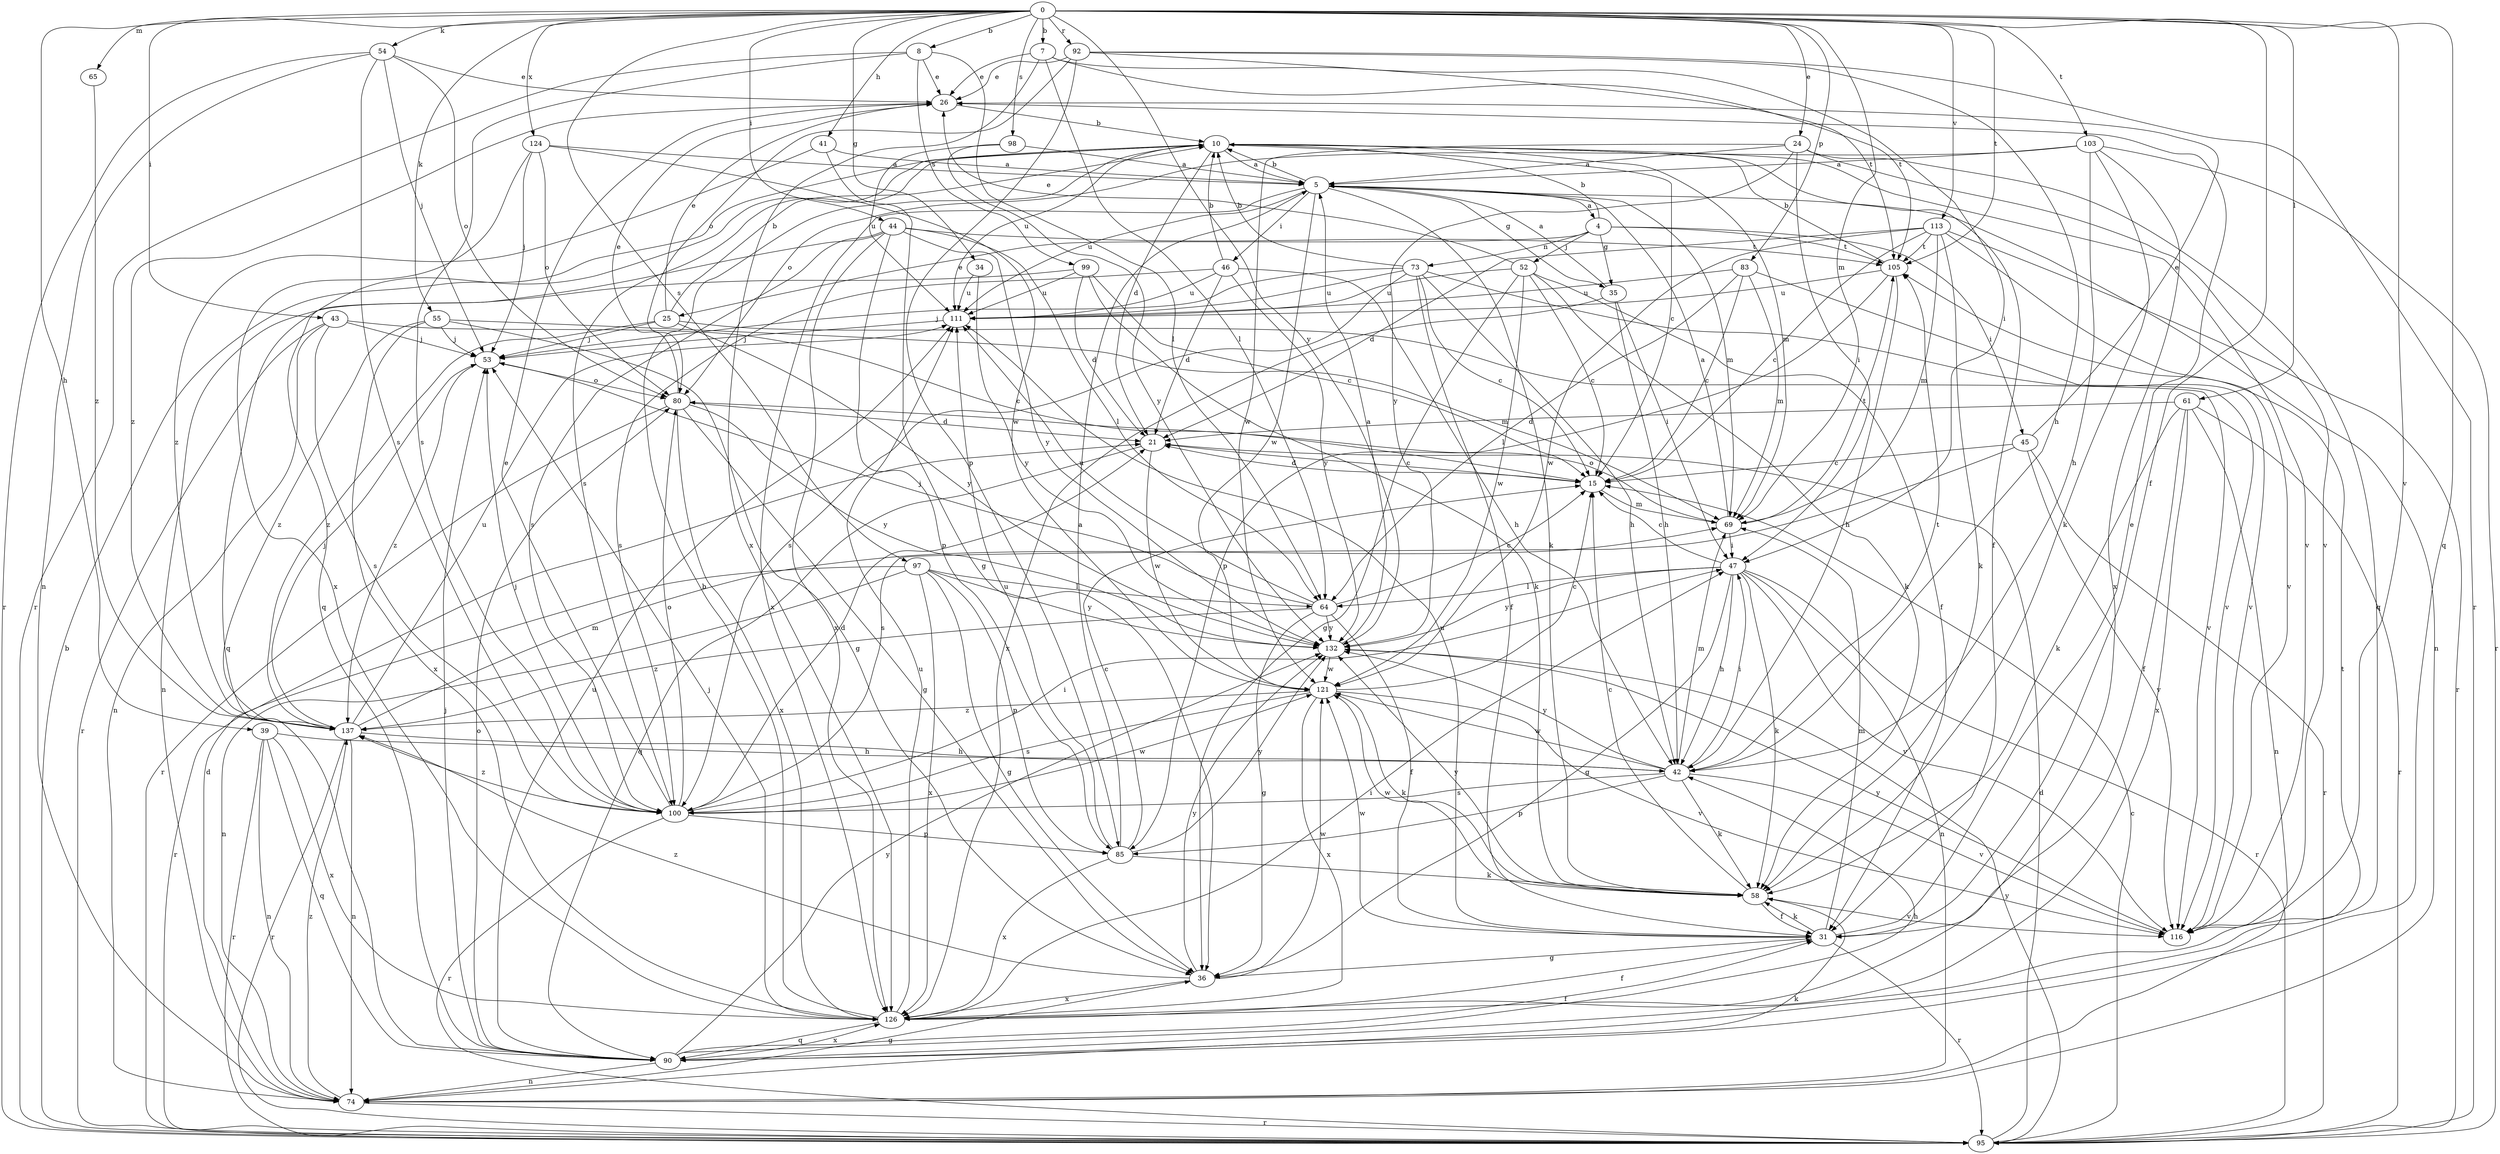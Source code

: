 strict digraph  {
0;
4;
5;
7;
8;
10;
15;
21;
24;
25;
26;
31;
34;
35;
36;
39;
41;
42;
43;
44;
45;
46;
47;
52;
53;
54;
55;
58;
61;
64;
65;
69;
73;
74;
80;
83;
85;
90;
92;
95;
97;
98;
99;
100;
103;
105;
111;
113;
116;
121;
124;
126;
132;
137;
0 -> 7  [label=b];
0 -> 8  [label=b];
0 -> 24  [label=e];
0 -> 31  [label=f];
0 -> 34  [label=g];
0 -> 39  [label=h];
0 -> 41  [label=h];
0 -> 43  [label=i];
0 -> 44  [label=i];
0 -> 54  [label=k];
0 -> 55  [label=k];
0 -> 61  [label=l];
0 -> 65  [label=m];
0 -> 69  [label=m];
0 -> 83  [label=p];
0 -> 90  [label=q];
0 -> 92  [label=r];
0 -> 97  [label=s];
0 -> 98  [label=s];
0 -> 103  [label=t];
0 -> 105  [label=t];
0 -> 113  [label=v];
0 -> 116  [label=v];
0 -> 124  [label=x];
0 -> 132  [label=y];
4 -> 10  [label=b];
4 -> 25  [label=e];
4 -> 35  [label=g];
4 -> 45  [label=i];
4 -> 52  [label=j];
4 -> 73  [label=n];
4 -> 105  [label=t];
5 -> 4  [label=a];
5 -> 10  [label=b];
5 -> 35  [label=g];
5 -> 46  [label=i];
5 -> 58  [label=k];
5 -> 69  [label=m];
5 -> 74  [label=n];
5 -> 111  [label=u];
5 -> 121  [label=w];
5 -> 126  [label=x];
7 -> 26  [label=e];
7 -> 47  [label=i];
7 -> 64  [label=l];
7 -> 105  [label=t];
7 -> 126  [label=x];
8 -> 26  [label=e];
8 -> 64  [label=l];
8 -> 95  [label=r];
8 -> 99  [label=s];
8 -> 100  [label=s];
10 -> 5  [label=a];
10 -> 15  [label=c];
10 -> 21  [label=d];
10 -> 31  [label=f];
10 -> 69  [label=m];
10 -> 90  [label=q];
10 -> 100  [label=s];
10 -> 111  [label=u];
10 -> 116  [label=v];
15 -> 21  [label=d];
15 -> 69  [label=m];
21 -> 15  [label=c];
21 -> 90  [label=q];
21 -> 121  [label=w];
24 -> 5  [label=a];
24 -> 47  [label=i];
24 -> 90  [label=q];
24 -> 116  [label=v];
24 -> 121  [label=w];
24 -> 132  [label=y];
25 -> 10  [label=b];
25 -> 26  [label=e];
25 -> 53  [label=j];
25 -> 116  [label=v];
25 -> 132  [label=y];
25 -> 137  [label=z];
26 -> 10  [label=b];
26 -> 137  [label=z];
31 -> 26  [label=e];
31 -> 36  [label=g];
31 -> 58  [label=k];
31 -> 69  [label=m];
31 -> 95  [label=r];
31 -> 111  [label=u];
31 -> 121  [label=w];
34 -> 111  [label=u];
34 -> 132  [label=y];
35 -> 5  [label=a];
35 -> 42  [label=h];
35 -> 47  [label=i];
35 -> 126  [label=x];
36 -> 121  [label=w];
36 -> 126  [label=x];
36 -> 132  [label=y];
36 -> 137  [label=z];
39 -> 42  [label=h];
39 -> 74  [label=n];
39 -> 90  [label=q];
39 -> 95  [label=r];
39 -> 126  [label=x];
41 -> 5  [label=a];
41 -> 36  [label=g];
41 -> 137  [label=z];
42 -> 47  [label=i];
42 -> 58  [label=k];
42 -> 69  [label=m];
42 -> 85  [label=p];
42 -> 100  [label=s];
42 -> 105  [label=t];
42 -> 116  [label=v];
42 -> 121  [label=w];
42 -> 132  [label=y];
43 -> 15  [label=c];
43 -> 53  [label=j];
43 -> 74  [label=n];
43 -> 95  [label=r];
43 -> 100  [label=s];
44 -> 64  [label=l];
44 -> 85  [label=p];
44 -> 90  [label=q];
44 -> 100  [label=s];
44 -> 105  [label=t];
44 -> 126  [label=x];
44 -> 132  [label=y];
45 -> 15  [label=c];
45 -> 26  [label=e];
45 -> 95  [label=r];
45 -> 100  [label=s];
45 -> 116  [label=v];
46 -> 10  [label=b];
46 -> 21  [label=d];
46 -> 42  [label=h];
46 -> 100  [label=s];
46 -> 111  [label=u];
46 -> 132  [label=y];
47 -> 15  [label=c];
47 -> 36  [label=g];
47 -> 42  [label=h];
47 -> 58  [label=k];
47 -> 64  [label=l];
47 -> 74  [label=n];
47 -> 95  [label=r];
47 -> 116  [label=v];
47 -> 132  [label=y];
52 -> 15  [label=c];
52 -> 26  [label=e];
52 -> 31  [label=f];
52 -> 36  [label=g];
52 -> 58  [label=k];
52 -> 111  [label=u];
52 -> 121  [label=w];
53 -> 80  [label=o];
53 -> 137  [label=z];
54 -> 26  [label=e];
54 -> 53  [label=j];
54 -> 74  [label=n];
54 -> 80  [label=o];
54 -> 95  [label=r];
54 -> 100  [label=s];
55 -> 36  [label=g];
55 -> 53  [label=j];
55 -> 69  [label=m];
55 -> 126  [label=x];
55 -> 137  [label=z];
58 -> 15  [label=c];
58 -> 31  [label=f];
58 -> 116  [label=v];
58 -> 121  [label=w];
58 -> 132  [label=y];
61 -> 21  [label=d];
61 -> 31  [label=f];
61 -> 58  [label=k];
61 -> 74  [label=n];
61 -> 95  [label=r];
61 -> 126  [label=x];
64 -> 15  [label=c];
64 -> 31  [label=f];
64 -> 36  [label=g];
64 -> 53  [label=j];
64 -> 111  [label=u];
64 -> 132  [label=y];
64 -> 137  [label=z];
65 -> 137  [label=z];
69 -> 5  [label=a];
69 -> 47  [label=i];
69 -> 80  [label=o];
69 -> 105  [label=t];
73 -> 10  [label=b];
73 -> 15  [label=c];
73 -> 31  [label=f];
73 -> 42  [label=h];
73 -> 53  [label=j];
73 -> 100  [label=s];
73 -> 111  [label=u];
73 -> 116  [label=v];
74 -> 21  [label=d];
74 -> 36  [label=g];
74 -> 58  [label=k];
74 -> 95  [label=r];
74 -> 137  [label=z];
80 -> 21  [label=d];
80 -> 26  [label=e];
80 -> 36  [label=g];
80 -> 95  [label=r];
80 -> 126  [label=x];
80 -> 132  [label=y];
83 -> 15  [label=c];
83 -> 64  [label=l];
83 -> 69  [label=m];
83 -> 111  [label=u];
83 -> 116  [label=v];
85 -> 5  [label=a];
85 -> 15  [label=c];
85 -> 58  [label=k];
85 -> 111  [label=u];
85 -> 126  [label=x];
85 -> 132  [label=y];
90 -> 31  [label=f];
90 -> 42  [label=h];
90 -> 53  [label=j];
90 -> 74  [label=n];
90 -> 80  [label=o];
90 -> 105  [label=t];
90 -> 111  [label=u];
90 -> 126  [label=x];
90 -> 132  [label=y];
92 -> 26  [label=e];
92 -> 42  [label=h];
92 -> 80  [label=o];
92 -> 85  [label=p];
92 -> 95  [label=r];
92 -> 105  [label=t];
95 -> 10  [label=b];
95 -> 15  [label=c];
95 -> 21  [label=d];
95 -> 132  [label=y];
97 -> 36  [label=g];
97 -> 64  [label=l];
97 -> 74  [label=n];
97 -> 85  [label=p];
97 -> 95  [label=r];
97 -> 126  [label=x];
97 -> 132  [label=y];
98 -> 5  [label=a];
98 -> 111  [label=u];
98 -> 132  [label=y];
99 -> 15  [label=c];
99 -> 21  [label=d];
99 -> 58  [label=k];
99 -> 74  [label=n];
99 -> 111  [label=u];
100 -> 21  [label=d];
100 -> 26  [label=e];
100 -> 47  [label=i];
100 -> 53  [label=j];
100 -> 80  [label=o];
100 -> 85  [label=p];
100 -> 95  [label=r];
100 -> 121  [label=w];
100 -> 137  [label=z];
103 -> 5  [label=a];
103 -> 42  [label=h];
103 -> 58  [label=k];
103 -> 80  [label=o];
103 -> 95  [label=r];
103 -> 126  [label=x];
105 -> 10  [label=b];
105 -> 42  [label=h];
105 -> 85  [label=p];
105 -> 111  [label=u];
111 -> 53  [label=j];
113 -> 15  [label=c];
113 -> 21  [label=d];
113 -> 58  [label=k];
113 -> 69  [label=m];
113 -> 95  [label=r];
113 -> 105  [label=t];
113 -> 116  [label=v];
113 -> 121  [label=w];
116 -> 132  [label=y];
121 -> 15  [label=c];
121 -> 58  [label=k];
121 -> 100  [label=s];
121 -> 116  [label=v];
121 -> 126  [label=x];
121 -> 137  [label=z];
124 -> 5  [label=a];
124 -> 53  [label=j];
124 -> 80  [label=o];
124 -> 121  [label=w];
124 -> 126  [label=x];
126 -> 10  [label=b];
126 -> 31  [label=f];
126 -> 47  [label=i];
126 -> 53  [label=j];
126 -> 90  [label=q];
126 -> 111  [label=u];
132 -> 5  [label=a];
132 -> 121  [label=w];
137 -> 42  [label=h];
137 -> 53  [label=j];
137 -> 69  [label=m];
137 -> 74  [label=n];
137 -> 95  [label=r];
137 -> 111  [label=u];
}
